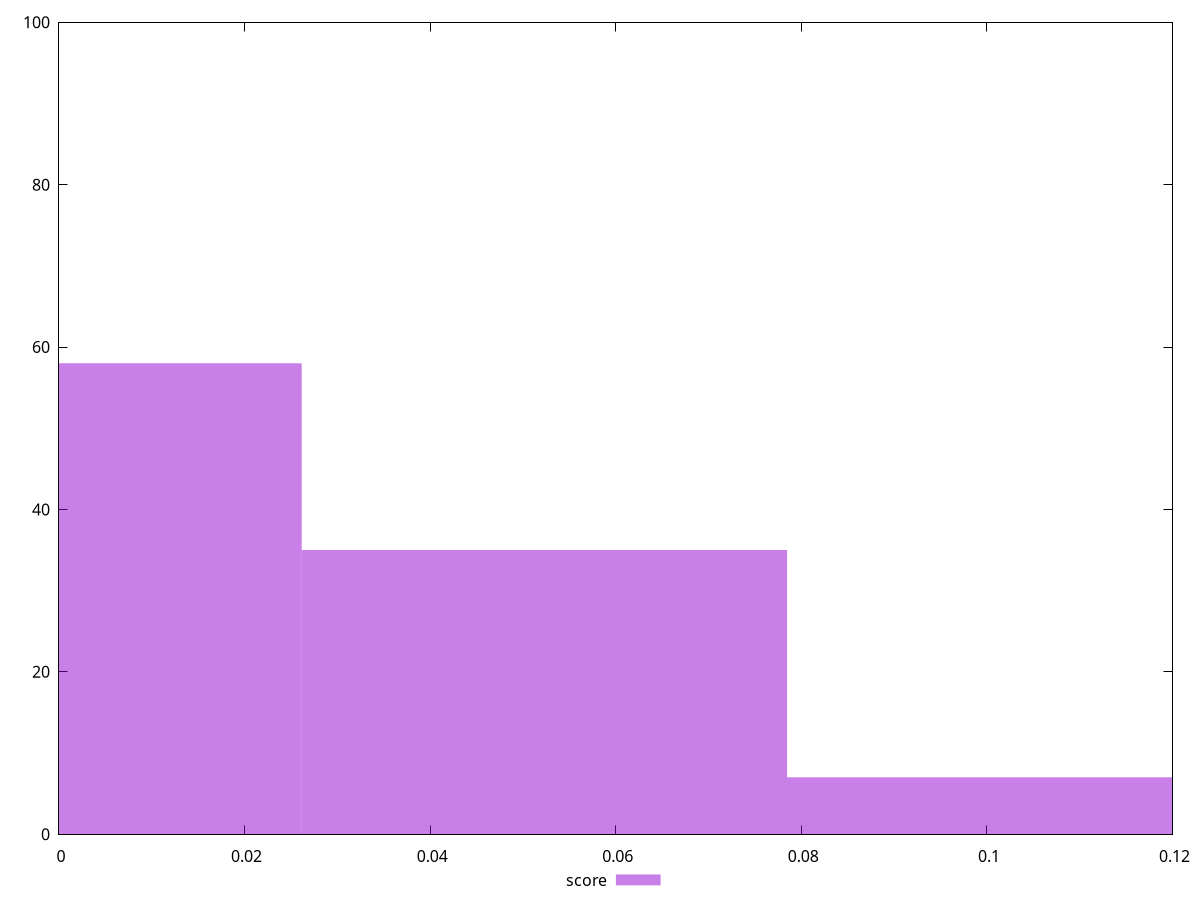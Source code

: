 reset

$score <<EOF
0.05230735074833703 35
0 58
0.10461470149667405 7
EOF

set key outside below
set boxwidth 0.05230735074833703
set xrange [0:0.12]
set yrange [0:100]
set trange [0:100]
set style fill transparent solid 0.5 noborder
set terminal svg size 640, 490 enhanced background rgb 'white'
set output "reports/report_00028_2021-02-24T12-49-42.674Z/max-potential-fid/samples/astro/score/histogram.svg"

plot $score title "score" with boxes

reset
